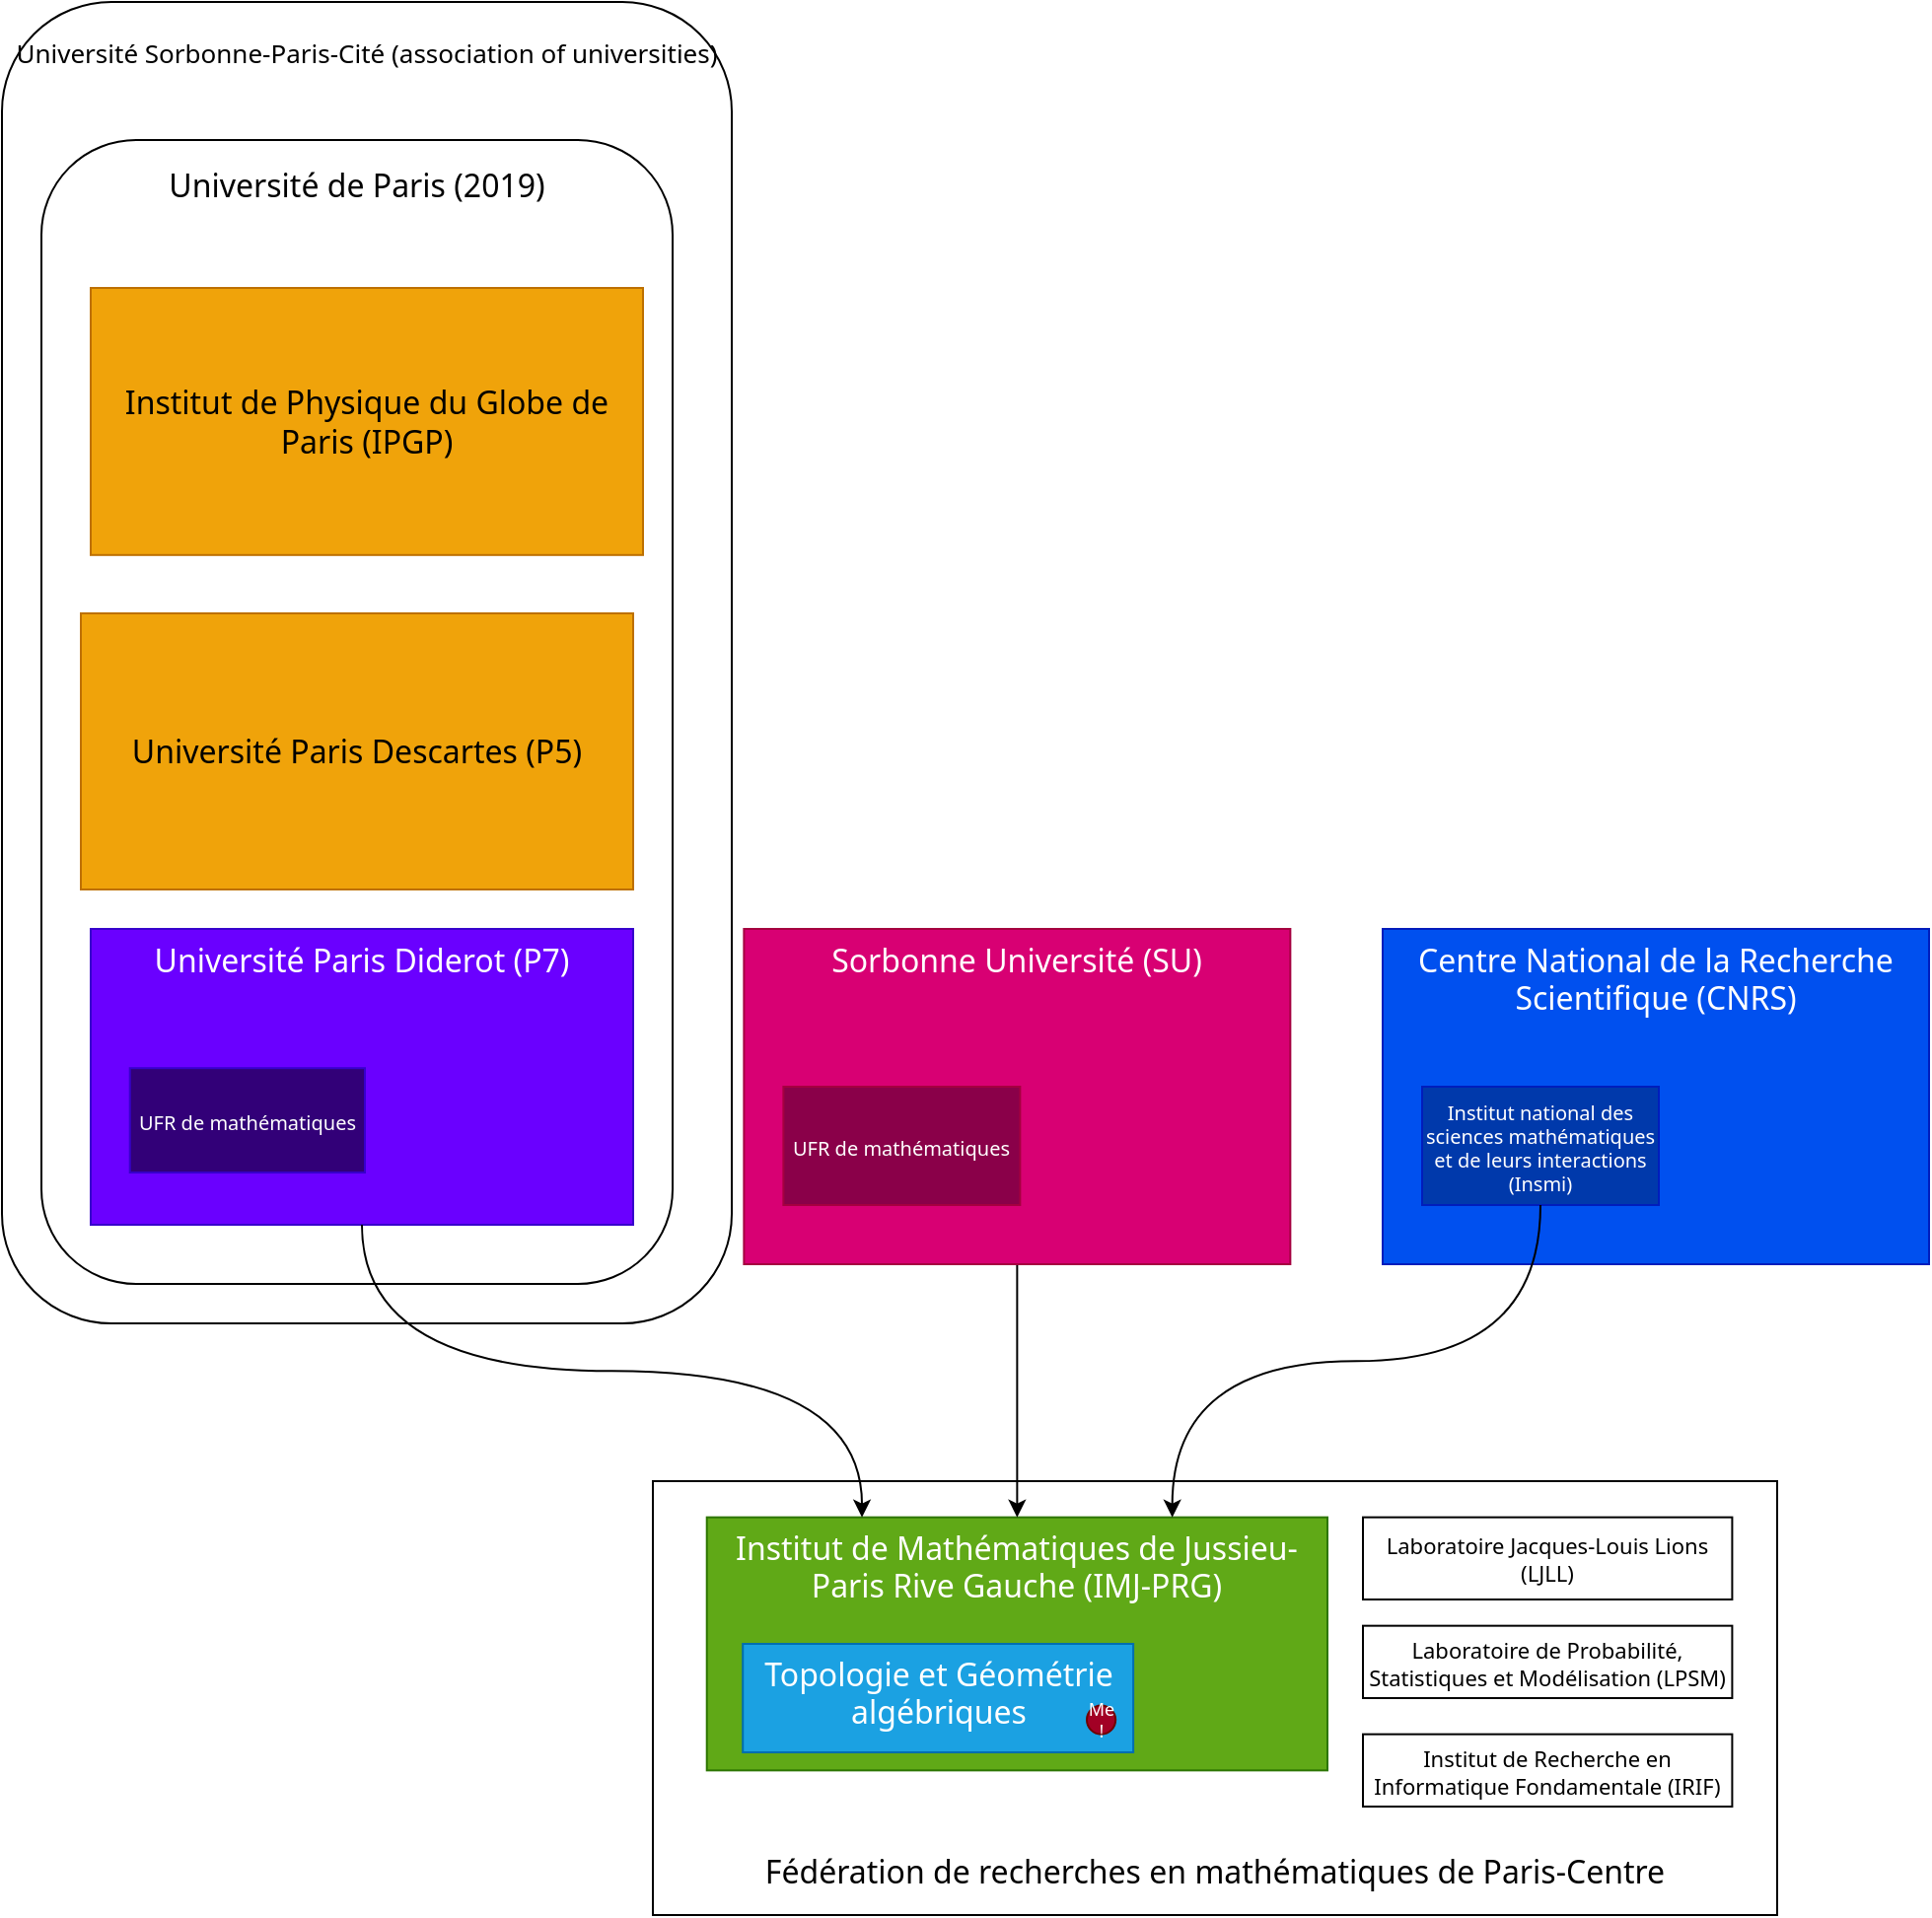 <mxfile>
    <diagram id="pair_yEJAQ3qNCpGMQCe" name="Page-1">
        <mxGraphModel dx="1527" dy="1825" grid="1" gridSize="10" guides="1" tooltips="1" connect="1" arrows="1" fold="1" page="1" pageScale="1" pageWidth="827" pageHeight="1169" math="0" shadow="0">
            <root>
                <mxCell id="0"/>
                <mxCell id="1" parent="0"/>
                <mxCell id="2" value="Fédération de recherches en mathématiques de Paris-Centre" style="rounded=0;whiteSpace=wrap;html=1;container=1;verticalAlign=bottom;fontSize=16;fontFamily=Segoe UI;spacingBottom=10;" vertex="1" parent="1">
                    <mxGeometry x="250" y="470" width="570" height="220" as="geometry">
                        <mxRectangle x="120" y="80" width="50" height="40" as="alternateBounds"/>
                    </mxGeometry>
                </mxCell>
                <mxCell id="3" value="Institut de Mathématiques de Jussieu-Paris Rive Gauche (IMJ-PRG)" style="rounded=0;whiteSpace=wrap;html=1;fontFamily=Segoe UI;fontSize=16;fillColor=#60a917;strokeColor=#2D7600;fontColor=#ffffff;verticalAlign=top;container=1;" vertex="1" parent="2">
                    <mxGeometry x="27.36" y="18.333" width="314.64" height="128.333" as="geometry"/>
                </mxCell>
                <mxCell id="4" value="Topologie et Géométrie algébriques" style="rounded=0;whiteSpace=wrap;html=1;fontFamily=Segoe UI;fontSize=16;verticalAlign=top;fillColor=#1ba1e2;strokeColor=#006EAF;fontColor=#ffffff;container=1;" vertex="1" parent="3">
                    <mxGeometry x="18.24" y="64.166" width="197.967" height="55.0" as="geometry"/>
                </mxCell>
                <mxCell id="6" value="Me !" style="ellipse;whiteSpace=wrap;html=1;aspect=fixed;rounded=0;fontFamily=Segoe UI;fontSize=9;verticalAlign=middle;fillColor=#a20025;strokeColor=#6F0000;fontColor=#ffffff;" vertex="1" parent="4">
                    <mxGeometry x="174.397" y="31.243" width="14.592" height="14.592" as="geometry"/>
                </mxCell>
                <mxCell id="7" value="Laboratoire Jacques-Louis Lions (LJLL)" style="rounded=0;whiteSpace=wrap;html=1;fontFamily=Segoe UI;fontSize=11;verticalAlign=middle;" vertex="1" parent="2">
                    <mxGeometry x="360" y="18.33" width="187.2" height="41.67" as="geometry"/>
                </mxCell>
                <mxCell id="8" value="Laboratoire de Probabilité, Statistiques et Modélisation (LPSM)" style="rounded=0;whiteSpace=wrap;html=1;fontFamily=Segoe UI;fontSize=11;verticalAlign=middle;" vertex="1" parent="2">
                    <mxGeometry x="360" y="73.33" width="187.2" height="36.67" as="geometry"/>
                </mxCell>
                <mxCell id="10" value="Institut de Recherche en Informatique Fondamentale (IRIF)" style="rounded=0;whiteSpace=wrap;html=1;fontFamily=Segoe UI;fontSize=11;verticalAlign=middle;" vertex="1" parent="2">
                    <mxGeometry x="360" y="128.33" width="187.2" height="36.67" as="geometry"/>
                </mxCell>
                <mxCell id="11" value="Centre National de la Recherche Scientifique (CNRS)" style="rounded=0;whiteSpace=wrap;html=1;fontFamily=Segoe UI;fontSize=16;verticalAlign=top;fillColor=#0050ef;strokeColor=#001DBC;fontColor=#ffffff;container=1;" vertex="1" parent="1">
                    <mxGeometry x="620" y="190" width="277" height="170" as="geometry"/>
                </mxCell>
                <mxCell id="13" value="Institut national des sciences mathématiques et de leurs interactions (Insmi)" style="rounded=0;whiteSpace=wrap;html=1;fontFamily=Segoe UI;fontSize=10;verticalAlign=top;strokeColor=#001DBC;fontColor=#ffffff;fillColor=#0039AB;" vertex="1" parent="11">
                    <mxGeometry x="20" y="80" width="120" height="60" as="geometry"/>
                </mxCell>
                <mxCell id="14" style="edgeStyle=orthogonalEdgeStyle;orthogonalLoop=1;jettySize=auto;html=1;exitX=0.5;exitY=1;exitDx=0;exitDy=0;fontFamily=Segoe UI;fontSize=10;entryX=0.75;entryY=0;entryDx=0;entryDy=0;curved=1;" edge="1" parent="1" source="13" target="3">
                    <mxGeometry relative="1" as="geometry"/>
                </mxCell>
                <mxCell id="20" style="edgeStyle=orthogonalEdgeStyle;curved=1;orthogonalLoop=1;jettySize=auto;html=1;exitX=0.5;exitY=1;exitDx=0;exitDy=0;fontFamily=Segoe UI;fontSize=10;" edge="1" parent="1" source="18" target="3">
                    <mxGeometry relative="1" as="geometry"/>
                </mxCell>
                <mxCell id="18" value="Sorbonne Université (SU)" style="rounded=0;whiteSpace=wrap;html=1;fontFamily=Segoe UI;fontSize=16;verticalAlign=top;fillColor=#d80073;strokeColor=#A50040;fontColor=#ffffff;container=1;" vertex="1" parent="1">
                    <mxGeometry x="296.18" y="190" width="277" height="170" as="geometry"/>
                </mxCell>
                <mxCell id="19" value="UFR de mathématiques" style="rounded=0;whiteSpace=wrap;html=1;fontFamily=Segoe UI;fontSize=10;verticalAlign=middle;strokeColor=#A50040;fontColor=#ffffff;fillColor=#8A0049;" vertex="1" parent="18">
                    <mxGeometry x="20" y="80" width="120" height="60" as="geometry"/>
                </mxCell>
                <mxCell id="24" value="Université Sorbonne-Paris-Cité (association of universities)&lt;br style=&quot;font-size: 13px&quot;&gt;" style="rounded=1;whiteSpace=wrap;html=1;fontFamily=Segoe UI;fontSize=13;verticalAlign=top;container=1;glass=0;shadow=0;sketch=0;spacingTop=12;" vertex="1" parent="1">
                    <mxGeometry x="-80" y="-280" width="370" height="670" as="geometry"/>
                </mxCell>
                <mxCell id="27" value="Université de Paris (2019)" style="rounded=1;whiteSpace=wrap;html=1;shadow=0;glass=0;sketch=0;fontFamily=Segoe UI;fontSize=16;verticalAlign=top;container=1;spacingTop=7;" vertex="1" parent="24">
                    <mxGeometry x="20" y="70" width="320" height="580" as="geometry"/>
                </mxCell>
                <mxCell id="26" value="Institut de Physique du Globe de Paris (IPGP)" style="rounded=0;whiteSpace=wrap;html=1;fontFamily=Segoe UI;fontSize=16;fillColor=#f0a30a;verticalAlign=middle;strokeColor=#BD7000;fontColor=#000000;" vertex="1" parent="27">
                    <mxGeometry x="25" y="75" width="280" height="135.41" as="geometry"/>
                </mxCell>
                <mxCell id="25" value="Université Paris Descartes (P5)" style="rounded=0;whiteSpace=wrap;html=1;fontFamily=Segoe UI;fontSize=16;fillColor=#f0a30a;verticalAlign=middle;strokeColor=#BD7000;fontColor=#000000;" vertex="1" parent="27">
                    <mxGeometry x="20" y="240" width="280" height="140" as="geometry"/>
                </mxCell>
                <mxCell id="21" value="Université Paris Diderot (P7)" style="rounded=0;whiteSpace=wrap;html=1;fontFamily=Segoe UI;fontSize=16;verticalAlign=top;fillColor=#6a00ff;strokeColor=#3700CC;fontColor=#ffffff;container=1;" vertex="1" parent="27">
                    <mxGeometry x="25" y="400" width="275" height="150" as="geometry"/>
                </mxCell>
                <mxCell id="22" value="UFR de mathématiques" style="rounded=0;whiteSpace=wrap;html=1;fontFamily=Segoe UI;fontSize=10;verticalAlign=middle;strokeColor=#3700CC;fontColor=#ffffff;fillColor=#320078;" vertex="1" parent="21">
                    <mxGeometry x="19.856" y="70.588" width="119.134" height="52.941" as="geometry"/>
                </mxCell>
                <mxCell id="23" style="edgeStyle=orthogonalEdgeStyle;curved=1;orthogonalLoop=1;jettySize=auto;html=1;exitX=0.5;exitY=1;exitDx=0;exitDy=0;entryX=0.25;entryY=0;entryDx=0;entryDy=0;fontFamily=Segoe UI;fontSize=10;" edge="1" parent="1" source="21" target="3">
                    <mxGeometry relative="1" as="geometry"/>
                </mxCell>
            </root>
        </mxGraphModel>
    </diagram>
</mxfile>
